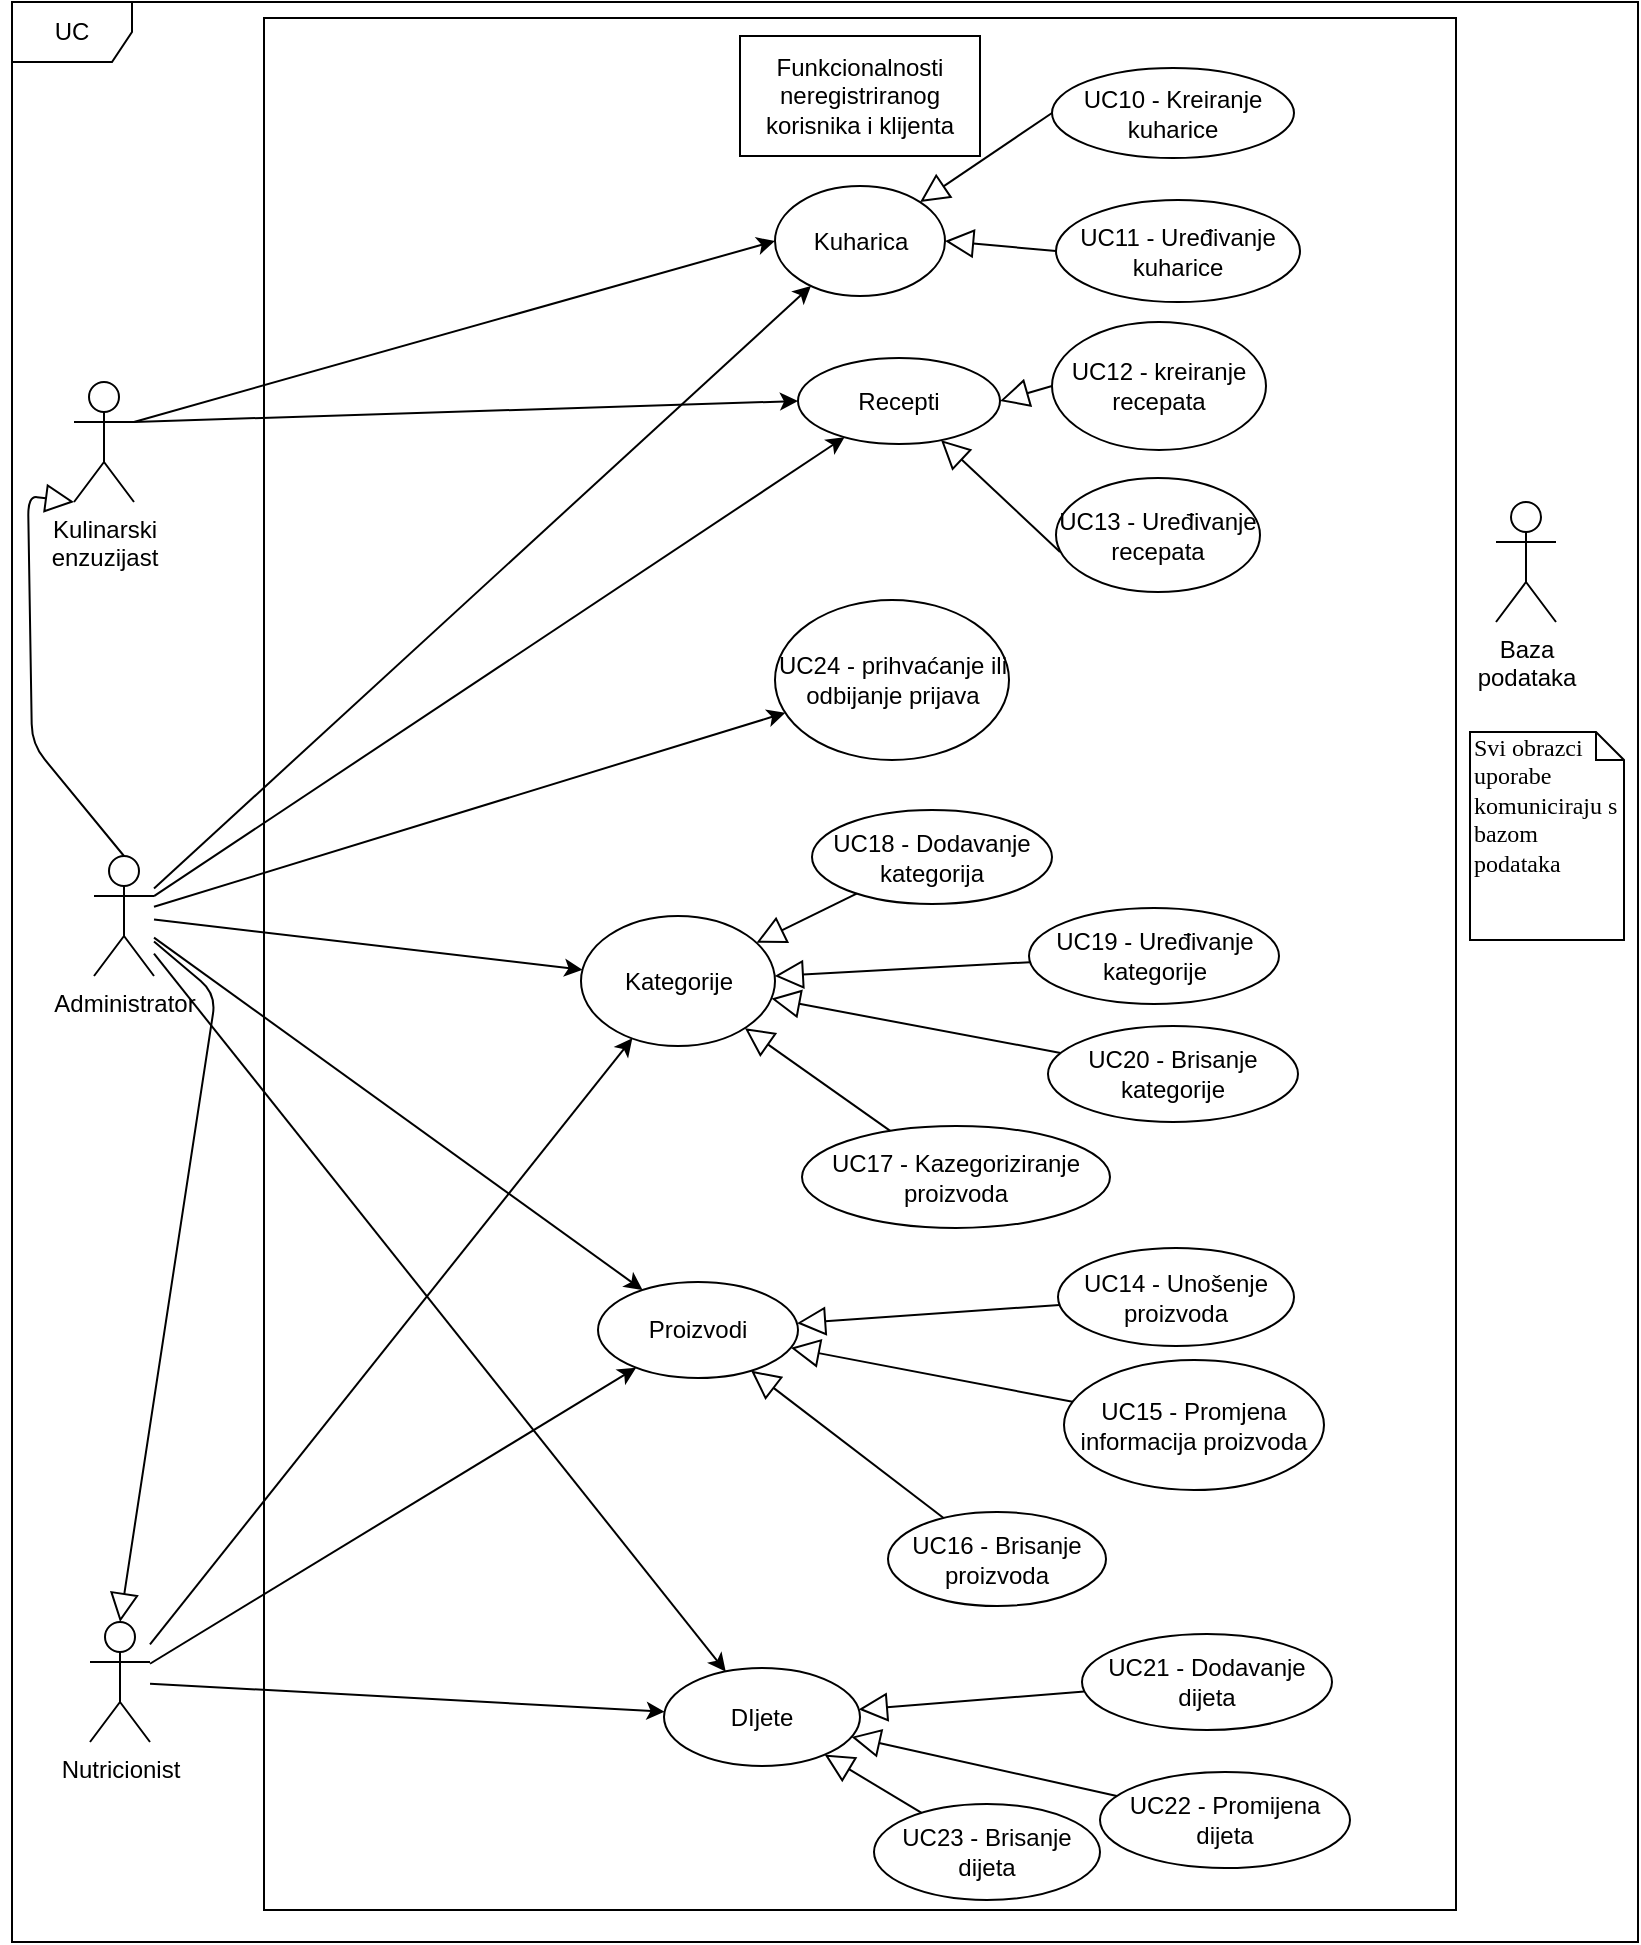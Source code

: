 <mxfile version="22.0.3" type="device">
  <diagram name="Page-1" id="IuWDUzWmtIm5BIKycKUD">
    <mxGraphModel dx="2261" dy="848" grid="0" gridSize="10" guides="1" tooltips="1" connect="1" arrows="1" fold="1" page="1" pageScale="1" pageWidth="827" pageHeight="1169" math="0" shadow="0">
      <root>
        <mxCell id="0" />
        <mxCell id="1" parent="0" />
        <mxCell id="sN1W6ue-IwQGPCZ0PJ_L-9" value="" style="html=1;whiteSpace=wrap;" vertex="1" parent="1">
          <mxGeometry x="130" y="88" width="596" height="946" as="geometry" />
        </mxCell>
        <object label="Kulinarski&lt;br&gt;enzuzijast" id="iZ5z3zRYvJ98u1DtFYDs-2">
          <mxCell style="shape=umlActor;verticalLabelPosition=bottom;verticalAlign=top;html=1;outlineConnect=0;labelBackgroundColor=none;rounded=0;" parent="1" vertex="1">
            <mxGeometry x="35" y="270" width="30" height="60" as="geometry" />
          </mxCell>
        </object>
        <mxCell id="iZ5z3zRYvJ98u1DtFYDs-4" value="Nutricionist" style="shape=umlActor;verticalLabelPosition=bottom;verticalAlign=top;html=1;outlineConnect=0;labelBackgroundColor=none;rounded=0;" parent="1" vertex="1">
          <mxGeometry x="43" y="890" width="30" height="60" as="geometry" />
        </mxCell>
        <mxCell id="sN1W6ue-IwQGPCZ0PJ_L-3" value="Baza&lt;br&gt;podataka" style="shape=umlActor;verticalLabelPosition=bottom;verticalAlign=top;html=1;outlineConnect=0;" vertex="1" parent="1">
          <mxGeometry x="746" y="330" width="30" height="60" as="geometry" />
        </mxCell>
        <mxCell id="sN1W6ue-IwQGPCZ0PJ_L-7" value="UC" style="shape=umlFrame;whiteSpace=wrap;html=1;pointerEvents=0;" vertex="1" parent="1">
          <mxGeometry x="4" y="80" width="813" height="970" as="geometry" />
        </mxCell>
        <mxCell id="sN1W6ue-IwQGPCZ0PJ_L-10" value="Funkcionalnosti neregistriranog korisnika i klijenta" style="rounded=0;whiteSpace=wrap;html=1;" vertex="1" parent="1">
          <mxGeometry x="368" y="97" width="120" height="60" as="geometry" />
        </mxCell>
        <mxCell id="sN1W6ue-IwQGPCZ0PJ_L-17" value="Kuharica" style="ellipse;whiteSpace=wrap;html=1;" vertex="1" parent="1">
          <mxGeometry x="385.5" y="172" width="85" height="55" as="geometry" />
        </mxCell>
        <mxCell id="sN1W6ue-IwQGPCZ0PJ_L-18" value="UC10 - Kreiranje kuharice" style="ellipse;whiteSpace=wrap;html=1;" vertex="1" parent="1">
          <mxGeometry x="524" y="113" width="121" height="45" as="geometry" />
        </mxCell>
        <mxCell id="sN1W6ue-IwQGPCZ0PJ_L-19" value="UC11 - Uređivanje kuharice" style="ellipse;whiteSpace=wrap;html=1;" vertex="1" parent="1">
          <mxGeometry x="526" y="179" width="122" height="51" as="geometry" />
        </mxCell>
        <mxCell id="sN1W6ue-IwQGPCZ0PJ_L-20" value="" style="endArrow=classic;html=1;exitX=1;exitY=0.333;exitDx=0;exitDy=0;exitPerimeter=0;entryX=0;entryY=0.5;entryDx=0;entryDy=0;" edge="1" parent="1" source="iZ5z3zRYvJ98u1DtFYDs-2" target="sN1W6ue-IwQGPCZ0PJ_L-17">
          <mxGeometry width="50" height="50" relative="1" as="geometry">
            <mxPoint x="667" y="405" as="sourcePoint" />
            <mxPoint x="717" y="355" as="targetPoint" />
          </mxGeometry>
        </mxCell>
        <mxCell id="sN1W6ue-IwQGPCZ0PJ_L-21" value="" style="edgeStyle=none;html=1;endArrow=block;endFill=0;endSize=12;verticalAlign=bottom;exitX=0;exitY=0.5;exitDx=0;exitDy=0;entryX=1;entryY=0.5;entryDx=0;entryDy=0;" edge="1" parent="1" source="sN1W6ue-IwQGPCZ0PJ_L-19" target="sN1W6ue-IwQGPCZ0PJ_L-17">
          <mxGeometry width="160" relative="1" as="geometry">
            <mxPoint x="612" y="380" as="sourcePoint" />
            <mxPoint x="772" y="380" as="targetPoint" />
          </mxGeometry>
        </mxCell>
        <mxCell id="sN1W6ue-IwQGPCZ0PJ_L-23" value="" style="edgeStyle=none;html=1;endArrow=block;endFill=0;endSize=12;verticalAlign=bottom;entryX=1;entryY=0;entryDx=0;entryDy=0;exitX=0;exitY=0.5;exitDx=0;exitDy=0;" edge="1" parent="1" source="sN1W6ue-IwQGPCZ0PJ_L-18" target="sN1W6ue-IwQGPCZ0PJ_L-17">
          <mxGeometry width="160" relative="1" as="geometry">
            <mxPoint x="612" y="380" as="sourcePoint" />
            <mxPoint x="772" y="380" as="targetPoint" />
          </mxGeometry>
        </mxCell>
        <mxCell id="sN1W6ue-IwQGPCZ0PJ_L-24" value="Recepti" style="ellipse;whiteSpace=wrap;html=1;" vertex="1" parent="1">
          <mxGeometry x="397" y="258" width="101" height="43" as="geometry" />
        </mxCell>
        <mxCell id="sN1W6ue-IwQGPCZ0PJ_L-25" value="UC12 - kreiranje recepata" style="ellipse;whiteSpace=wrap;html=1;" vertex="1" parent="1">
          <mxGeometry x="524" y="240" width="107" height="64" as="geometry" />
        </mxCell>
        <mxCell id="sN1W6ue-IwQGPCZ0PJ_L-26" value="UC13 - Uređivanje recepata" style="ellipse;whiteSpace=wrap;html=1;" vertex="1" parent="1">
          <mxGeometry x="526" y="318" width="102" height="57" as="geometry" />
        </mxCell>
        <mxCell id="sN1W6ue-IwQGPCZ0PJ_L-27" value="" style="endArrow=classic;html=1;exitX=1;exitY=0.333;exitDx=0;exitDy=0;exitPerimeter=0;entryX=0;entryY=0.5;entryDx=0;entryDy=0;" edge="1" parent="1" source="iZ5z3zRYvJ98u1DtFYDs-2" target="sN1W6ue-IwQGPCZ0PJ_L-24">
          <mxGeometry width="50" height="50" relative="1" as="geometry">
            <mxPoint x="547" y="405" as="sourcePoint" />
            <mxPoint x="597" y="355" as="targetPoint" />
          </mxGeometry>
        </mxCell>
        <mxCell id="sN1W6ue-IwQGPCZ0PJ_L-28" value="" style="edgeStyle=none;html=1;endArrow=block;endFill=0;endSize=12;verticalAlign=bottom;exitX=0.02;exitY=0.649;exitDx=0;exitDy=0;exitPerimeter=0;" edge="1" parent="1" source="sN1W6ue-IwQGPCZ0PJ_L-26" target="sN1W6ue-IwQGPCZ0PJ_L-24">
          <mxGeometry width="160" relative="1" as="geometry">
            <mxPoint x="492" y="380" as="sourcePoint" />
            <mxPoint x="652" y="380" as="targetPoint" />
          </mxGeometry>
        </mxCell>
        <mxCell id="sN1W6ue-IwQGPCZ0PJ_L-29" value="" style="edgeStyle=none;html=1;endArrow=block;endFill=0;endSize=12;verticalAlign=bottom;exitX=0;exitY=0.5;exitDx=0;exitDy=0;entryX=1;entryY=0.5;entryDx=0;entryDy=0;" edge="1" parent="1" source="sN1W6ue-IwQGPCZ0PJ_L-25" target="sN1W6ue-IwQGPCZ0PJ_L-24">
          <mxGeometry width="160" relative="1" as="geometry">
            <mxPoint x="492" y="380" as="sourcePoint" />
            <mxPoint x="652" y="380" as="targetPoint" />
          </mxGeometry>
        </mxCell>
        <mxCell id="sN1W6ue-IwQGPCZ0PJ_L-30" value="Administrator" style="shape=umlActor;verticalLabelPosition=bottom;verticalAlign=top;html=1;outlineConnect=0;" vertex="1" parent="1">
          <mxGeometry x="45" y="507" width="30" height="60" as="geometry" />
        </mxCell>
        <mxCell id="sN1W6ue-IwQGPCZ0PJ_L-33" value="" style="edgeStyle=none;html=1;endArrow=block;endFill=0;endSize=12;verticalAlign=bottom;entryX=0.5;entryY=0;entryDx=0;entryDy=0;entryPerimeter=0;" edge="1" parent="1" source="sN1W6ue-IwQGPCZ0PJ_L-30" target="iZ5z3zRYvJ98u1DtFYDs-4">
          <mxGeometry width="160" relative="1" as="geometry">
            <mxPoint x="492" y="620" as="sourcePoint" />
            <mxPoint x="652" y="620" as="targetPoint" />
            <Array as="points">
              <mxPoint x="106" y="576" />
            </Array>
          </mxGeometry>
        </mxCell>
        <mxCell id="sN1W6ue-IwQGPCZ0PJ_L-34" value="" style="edgeStyle=none;html=1;endArrow=block;endFill=0;endSize=12;verticalAlign=bottom;exitX=0.5;exitY=0;exitDx=0;exitDy=0;exitPerimeter=0;entryX=0;entryY=1;entryDx=0;entryDy=0;entryPerimeter=0;" edge="1" parent="1" source="sN1W6ue-IwQGPCZ0PJ_L-30" target="iZ5z3zRYvJ98u1DtFYDs-2">
          <mxGeometry width="160" relative="1" as="geometry">
            <mxPoint x="492" y="620" as="sourcePoint" />
            <mxPoint x="652" y="620" as="targetPoint" />
            <Array as="points">
              <mxPoint x="14" y="451" />
              <mxPoint x="12" y="327" />
            </Array>
          </mxGeometry>
        </mxCell>
        <mxCell id="sN1W6ue-IwQGPCZ0PJ_L-35" value="UC24 - prihvaćanje ili odbijanje prijava" style="ellipse;whiteSpace=wrap;html=1;" vertex="1" parent="1">
          <mxGeometry x="385.5" y="379" width="117" height="80" as="geometry" />
        </mxCell>
        <mxCell id="sN1W6ue-IwQGPCZ0PJ_L-36" value="" style="endArrow=classic;html=1;" edge="1" parent="1" source="sN1W6ue-IwQGPCZ0PJ_L-30" target="sN1W6ue-IwQGPCZ0PJ_L-35">
          <mxGeometry width="50" height="50" relative="1" as="geometry">
            <mxPoint x="547" y="645" as="sourcePoint" />
            <mxPoint x="597" y="595" as="targetPoint" />
          </mxGeometry>
        </mxCell>
        <mxCell id="sN1W6ue-IwQGPCZ0PJ_L-37" value="" style="endArrow=classic;html=1;" edge="1" parent="1" source="sN1W6ue-IwQGPCZ0PJ_L-30" target="sN1W6ue-IwQGPCZ0PJ_L-17">
          <mxGeometry width="50" height="50" relative="1" as="geometry">
            <mxPoint x="547" y="645" as="sourcePoint" />
            <mxPoint x="597" y="595" as="targetPoint" />
          </mxGeometry>
        </mxCell>
        <mxCell id="sN1W6ue-IwQGPCZ0PJ_L-38" value="" style="endArrow=classic;html=1;" edge="1" parent="1" source="sN1W6ue-IwQGPCZ0PJ_L-30" target="sN1W6ue-IwQGPCZ0PJ_L-24">
          <mxGeometry width="50" height="50" relative="1" as="geometry">
            <mxPoint x="547" y="645" as="sourcePoint" />
            <mxPoint x="597" y="595" as="targetPoint" />
          </mxGeometry>
        </mxCell>
        <mxCell id="sN1W6ue-IwQGPCZ0PJ_L-39" value="Proizvodi" style="ellipse;whiteSpace=wrap;html=1;" vertex="1" parent="1">
          <mxGeometry x="297" y="720" width="100" height="48" as="geometry" />
        </mxCell>
        <mxCell id="sN1W6ue-IwQGPCZ0PJ_L-40" value="Kategorije" style="ellipse;whiteSpace=wrap;html=1;" vertex="1" parent="1">
          <mxGeometry x="288.5" y="537" width="97" height="65" as="geometry" />
        </mxCell>
        <mxCell id="sN1W6ue-IwQGPCZ0PJ_L-41" value="DIjete" style="ellipse;whiteSpace=wrap;html=1;" vertex="1" parent="1">
          <mxGeometry x="330" y="913" width="98" height="49" as="geometry" />
        </mxCell>
        <mxCell id="sN1W6ue-IwQGPCZ0PJ_L-42" value="UC14 - Unošenje proizvoda" style="ellipse;whiteSpace=wrap;html=1;" vertex="1" parent="1">
          <mxGeometry x="527" y="703" width="118" height="49" as="geometry" />
        </mxCell>
        <mxCell id="sN1W6ue-IwQGPCZ0PJ_L-56" value="UC15 - Promjena informacija proizvoda" style="ellipse;whiteSpace=wrap;html=1;" vertex="1" parent="1">
          <mxGeometry x="530" y="759" width="130" height="65" as="geometry" />
        </mxCell>
        <mxCell id="sN1W6ue-IwQGPCZ0PJ_L-57" value="UC16 - Brisanje proizvoda" style="ellipse;whiteSpace=wrap;html=1;" vertex="1" parent="1">
          <mxGeometry x="442" y="835" width="109" height="47" as="geometry" />
        </mxCell>
        <mxCell id="sN1W6ue-IwQGPCZ0PJ_L-58" value="UC17 - Kazegoriziranje proizvoda" style="ellipse;whiteSpace=wrap;html=1;" vertex="1" parent="1">
          <mxGeometry x="399" y="642" width="154" height="51" as="geometry" />
        </mxCell>
        <mxCell id="sN1W6ue-IwQGPCZ0PJ_L-59" value="UC18 - Dodavanje kategorija" style="ellipse;whiteSpace=wrap;html=1;" vertex="1" parent="1">
          <mxGeometry x="404" y="484" width="120" height="47" as="geometry" />
        </mxCell>
        <mxCell id="sN1W6ue-IwQGPCZ0PJ_L-60" value="UC19 - Uređivanje kategorije" style="ellipse;whiteSpace=wrap;html=1;" vertex="1" parent="1">
          <mxGeometry x="512.5" y="533" width="125" height="48" as="geometry" />
        </mxCell>
        <mxCell id="sN1W6ue-IwQGPCZ0PJ_L-61" value="UC20 - Brisanje kategorije" style="ellipse;whiteSpace=wrap;html=1;" vertex="1" parent="1">
          <mxGeometry x="522" y="592" width="125" height="48" as="geometry" />
        </mxCell>
        <mxCell id="sN1W6ue-IwQGPCZ0PJ_L-63" value="UC21 - Dodavanje dijeta" style="ellipse;whiteSpace=wrap;html=1;" vertex="1" parent="1">
          <mxGeometry x="539" y="896" width="125" height="48" as="geometry" />
        </mxCell>
        <mxCell id="sN1W6ue-IwQGPCZ0PJ_L-64" value="UC22 - Promijena dijeta" style="ellipse;whiteSpace=wrap;html=1;" vertex="1" parent="1">
          <mxGeometry x="548" y="965" width="125" height="48" as="geometry" />
        </mxCell>
        <mxCell id="sN1W6ue-IwQGPCZ0PJ_L-65" value="UC23 - Brisanje dijeta" style="ellipse;whiteSpace=wrap;html=1;" vertex="1" parent="1">
          <mxGeometry x="435" y="981" width="113" height="48" as="geometry" />
        </mxCell>
        <mxCell id="sN1W6ue-IwQGPCZ0PJ_L-66" value="" style="endArrow=classic;html=1;" edge="1" parent="1" source="sN1W6ue-IwQGPCZ0PJ_L-30" target="sN1W6ue-IwQGPCZ0PJ_L-40">
          <mxGeometry width="50" height="50" relative="1" as="geometry">
            <mxPoint x="549" y="789" as="sourcePoint" />
            <mxPoint x="599" y="739" as="targetPoint" />
          </mxGeometry>
        </mxCell>
        <mxCell id="sN1W6ue-IwQGPCZ0PJ_L-67" value="" style="endArrow=classic;html=1;" edge="1" parent="1" source="sN1W6ue-IwQGPCZ0PJ_L-30" target="sN1W6ue-IwQGPCZ0PJ_L-39">
          <mxGeometry width="50" height="50" relative="1" as="geometry">
            <mxPoint x="549" y="789" as="sourcePoint" />
            <mxPoint x="599" y="739" as="targetPoint" />
          </mxGeometry>
        </mxCell>
        <mxCell id="sN1W6ue-IwQGPCZ0PJ_L-68" value="" style="endArrow=classic;html=1;" edge="1" parent="1" source="sN1W6ue-IwQGPCZ0PJ_L-30" target="sN1W6ue-IwQGPCZ0PJ_L-41">
          <mxGeometry width="50" height="50" relative="1" as="geometry">
            <mxPoint x="549" y="789" as="sourcePoint" />
            <mxPoint x="599" y="739" as="targetPoint" />
          </mxGeometry>
        </mxCell>
        <mxCell id="sN1W6ue-IwQGPCZ0PJ_L-69" value="" style="endArrow=classic;html=1;" edge="1" parent="1" source="iZ5z3zRYvJ98u1DtFYDs-4" target="sN1W6ue-IwQGPCZ0PJ_L-40">
          <mxGeometry width="50" height="50" relative="1" as="geometry">
            <mxPoint x="549" y="789" as="sourcePoint" />
            <mxPoint x="599" y="739" as="targetPoint" />
          </mxGeometry>
        </mxCell>
        <mxCell id="sN1W6ue-IwQGPCZ0PJ_L-70" value="" style="endArrow=classic;html=1;" edge="1" parent="1" source="iZ5z3zRYvJ98u1DtFYDs-4" target="sN1W6ue-IwQGPCZ0PJ_L-39">
          <mxGeometry width="50" height="50" relative="1" as="geometry">
            <mxPoint x="549" y="789" as="sourcePoint" />
            <mxPoint x="599" y="739" as="targetPoint" />
          </mxGeometry>
        </mxCell>
        <mxCell id="sN1W6ue-IwQGPCZ0PJ_L-71" value="" style="endArrow=classic;html=1;" edge="1" parent="1" source="iZ5z3zRYvJ98u1DtFYDs-4" target="sN1W6ue-IwQGPCZ0PJ_L-41">
          <mxGeometry width="50" height="50" relative="1" as="geometry">
            <mxPoint x="549" y="789" as="sourcePoint" />
            <mxPoint x="599" y="739" as="targetPoint" />
          </mxGeometry>
        </mxCell>
        <mxCell id="sN1W6ue-IwQGPCZ0PJ_L-72" value="" style="edgeStyle=none;html=1;endArrow=block;endFill=0;endSize=12;verticalAlign=bottom;" edge="1" parent="1" source="sN1W6ue-IwQGPCZ0PJ_L-59" target="sN1W6ue-IwQGPCZ0PJ_L-40">
          <mxGeometry width="160" relative="1" as="geometry">
            <mxPoint x="494" y="524" as="sourcePoint" />
            <mxPoint x="654" y="524" as="targetPoint" />
          </mxGeometry>
        </mxCell>
        <mxCell id="sN1W6ue-IwQGPCZ0PJ_L-73" value="" style="edgeStyle=none;html=1;endArrow=block;endFill=0;endSize=12;verticalAlign=bottom;" edge="1" parent="1" source="sN1W6ue-IwQGPCZ0PJ_L-60" target="sN1W6ue-IwQGPCZ0PJ_L-40">
          <mxGeometry width="160" relative="1" as="geometry">
            <mxPoint x="494" y="524" as="sourcePoint" />
            <mxPoint x="654" y="524" as="targetPoint" />
          </mxGeometry>
        </mxCell>
        <mxCell id="sN1W6ue-IwQGPCZ0PJ_L-74" value="" style="edgeStyle=none;html=1;endArrow=block;endFill=0;endSize=12;verticalAlign=bottom;" edge="1" parent="1" source="sN1W6ue-IwQGPCZ0PJ_L-61" target="sN1W6ue-IwQGPCZ0PJ_L-40">
          <mxGeometry width="160" relative="1" as="geometry">
            <mxPoint x="494" y="524" as="sourcePoint" />
            <mxPoint x="654" y="524" as="targetPoint" />
          </mxGeometry>
        </mxCell>
        <mxCell id="sN1W6ue-IwQGPCZ0PJ_L-76" value="" style="edgeStyle=none;html=1;endArrow=block;endFill=0;endSize=12;verticalAlign=bottom;" edge="1" parent="1" source="sN1W6ue-IwQGPCZ0PJ_L-42" target="sN1W6ue-IwQGPCZ0PJ_L-39">
          <mxGeometry width="160" relative="1" as="geometry">
            <mxPoint x="494" y="644" as="sourcePoint" />
            <mxPoint x="654" y="644" as="targetPoint" />
          </mxGeometry>
        </mxCell>
        <mxCell id="sN1W6ue-IwQGPCZ0PJ_L-77" value="" style="edgeStyle=none;html=1;endArrow=block;endFill=0;endSize=12;verticalAlign=bottom;" edge="1" parent="1" source="sN1W6ue-IwQGPCZ0PJ_L-56" target="sN1W6ue-IwQGPCZ0PJ_L-39">
          <mxGeometry width="160" relative="1" as="geometry">
            <mxPoint x="494" y="644" as="sourcePoint" />
            <mxPoint x="654" y="644" as="targetPoint" />
          </mxGeometry>
        </mxCell>
        <mxCell id="sN1W6ue-IwQGPCZ0PJ_L-78" value="" style="edgeStyle=none;html=1;endArrow=block;endFill=0;endSize=12;verticalAlign=bottom;" edge="1" parent="1" source="sN1W6ue-IwQGPCZ0PJ_L-57" target="sN1W6ue-IwQGPCZ0PJ_L-39">
          <mxGeometry width="160" relative="1" as="geometry">
            <mxPoint x="494" y="644" as="sourcePoint" />
            <mxPoint x="654" y="644" as="targetPoint" />
          </mxGeometry>
        </mxCell>
        <mxCell id="sN1W6ue-IwQGPCZ0PJ_L-79" value="" style="edgeStyle=none;html=1;endArrow=block;endFill=0;endSize=12;verticalAlign=bottom;" edge="1" parent="1" source="sN1W6ue-IwQGPCZ0PJ_L-63" target="sN1W6ue-IwQGPCZ0PJ_L-41">
          <mxGeometry width="160" relative="1" as="geometry">
            <mxPoint x="494" y="644" as="sourcePoint" />
            <mxPoint x="654" y="644" as="targetPoint" />
          </mxGeometry>
        </mxCell>
        <mxCell id="sN1W6ue-IwQGPCZ0PJ_L-80" value="" style="edgeStyle=none;html=1;endArrow=block;endFill=0;endSize=12;verticalAlign=bottom;" edge="1" parent="1" source="sN1W6ue-IwQGPCZ0PJ_L-64" target="sN1W6ue-IwQGPCZ0PJ_L-41">
          <mxGeometry width="160" relative="1" as="geometry">
            <mxPoint x="494" y="644" as="sourcePoint" />
            <mxPoint x="654" y="644" as="targetPoint" />
          </mxGeometry>
        </mxCell>
        <mxCell id="sN1W6ue-IwQGPCZ0PJ_L-81" value="" style="edgeStyle=none;html=1;endArrow=block;endFill=0;endSize=12;verticalAlign=bottom;" edge="1" parent="1" source="sN1W6ue-IwQGPCZ0PJ_L-65" target="sN1W6ue-IwQGPCZ0PJ_L-41">
          <mxGeometry width="160" relative="1" as="geometry">
            <mxPoint x="494" y="644" as="sourcePoint" />
            <mxPoint x="654" y="644" as="targetPoint" />
          </mxGeometry>
        </mxCell>
        <mxCell id="sN1W6ue-IwQGPCZ0PJ_L-82" value="" style="edgeStyle=none;html=1;endArrow=block;endFill=0;endSize=12;verticalAlign=bottom;" edge="1" parent="1" source="sN1W6ue-IwQGPCZ0PJ_L-58" target="sN1W6ue-IwQGPCZ0PJ_L-40">
          <mxGeometry width="160" relative="1" as="geometry">
            <mxPoint x="494" y="644" as="sourcePoint" />
            <mxPoint x="654" y="644" as="targetPoint" />
          </mxGeometry>
        </mxCell>
        <mxCell id="sN1W6ue-IwQGPCZ0PJ_L-83" value="Svi obrazci uporabe komuniciraju s bazom podataka" style="shape=note;whiteSpace=wrap;html=1;size=14;verticalAlign=top;align=left;spacingTop=-6;rounded=0;shadow=0;comic=0;labelBackgroundColor=none;strokeWidth=1;fontFamily=Verdana;fontSize=12" vertex="1" parent="1">
          <mxGeometry x="733" y="445" width="77" height="104" as="geometry" />
        </mxCell>
      </root>
    </mxGraphModel>
  </diagram>
</mxfile>
